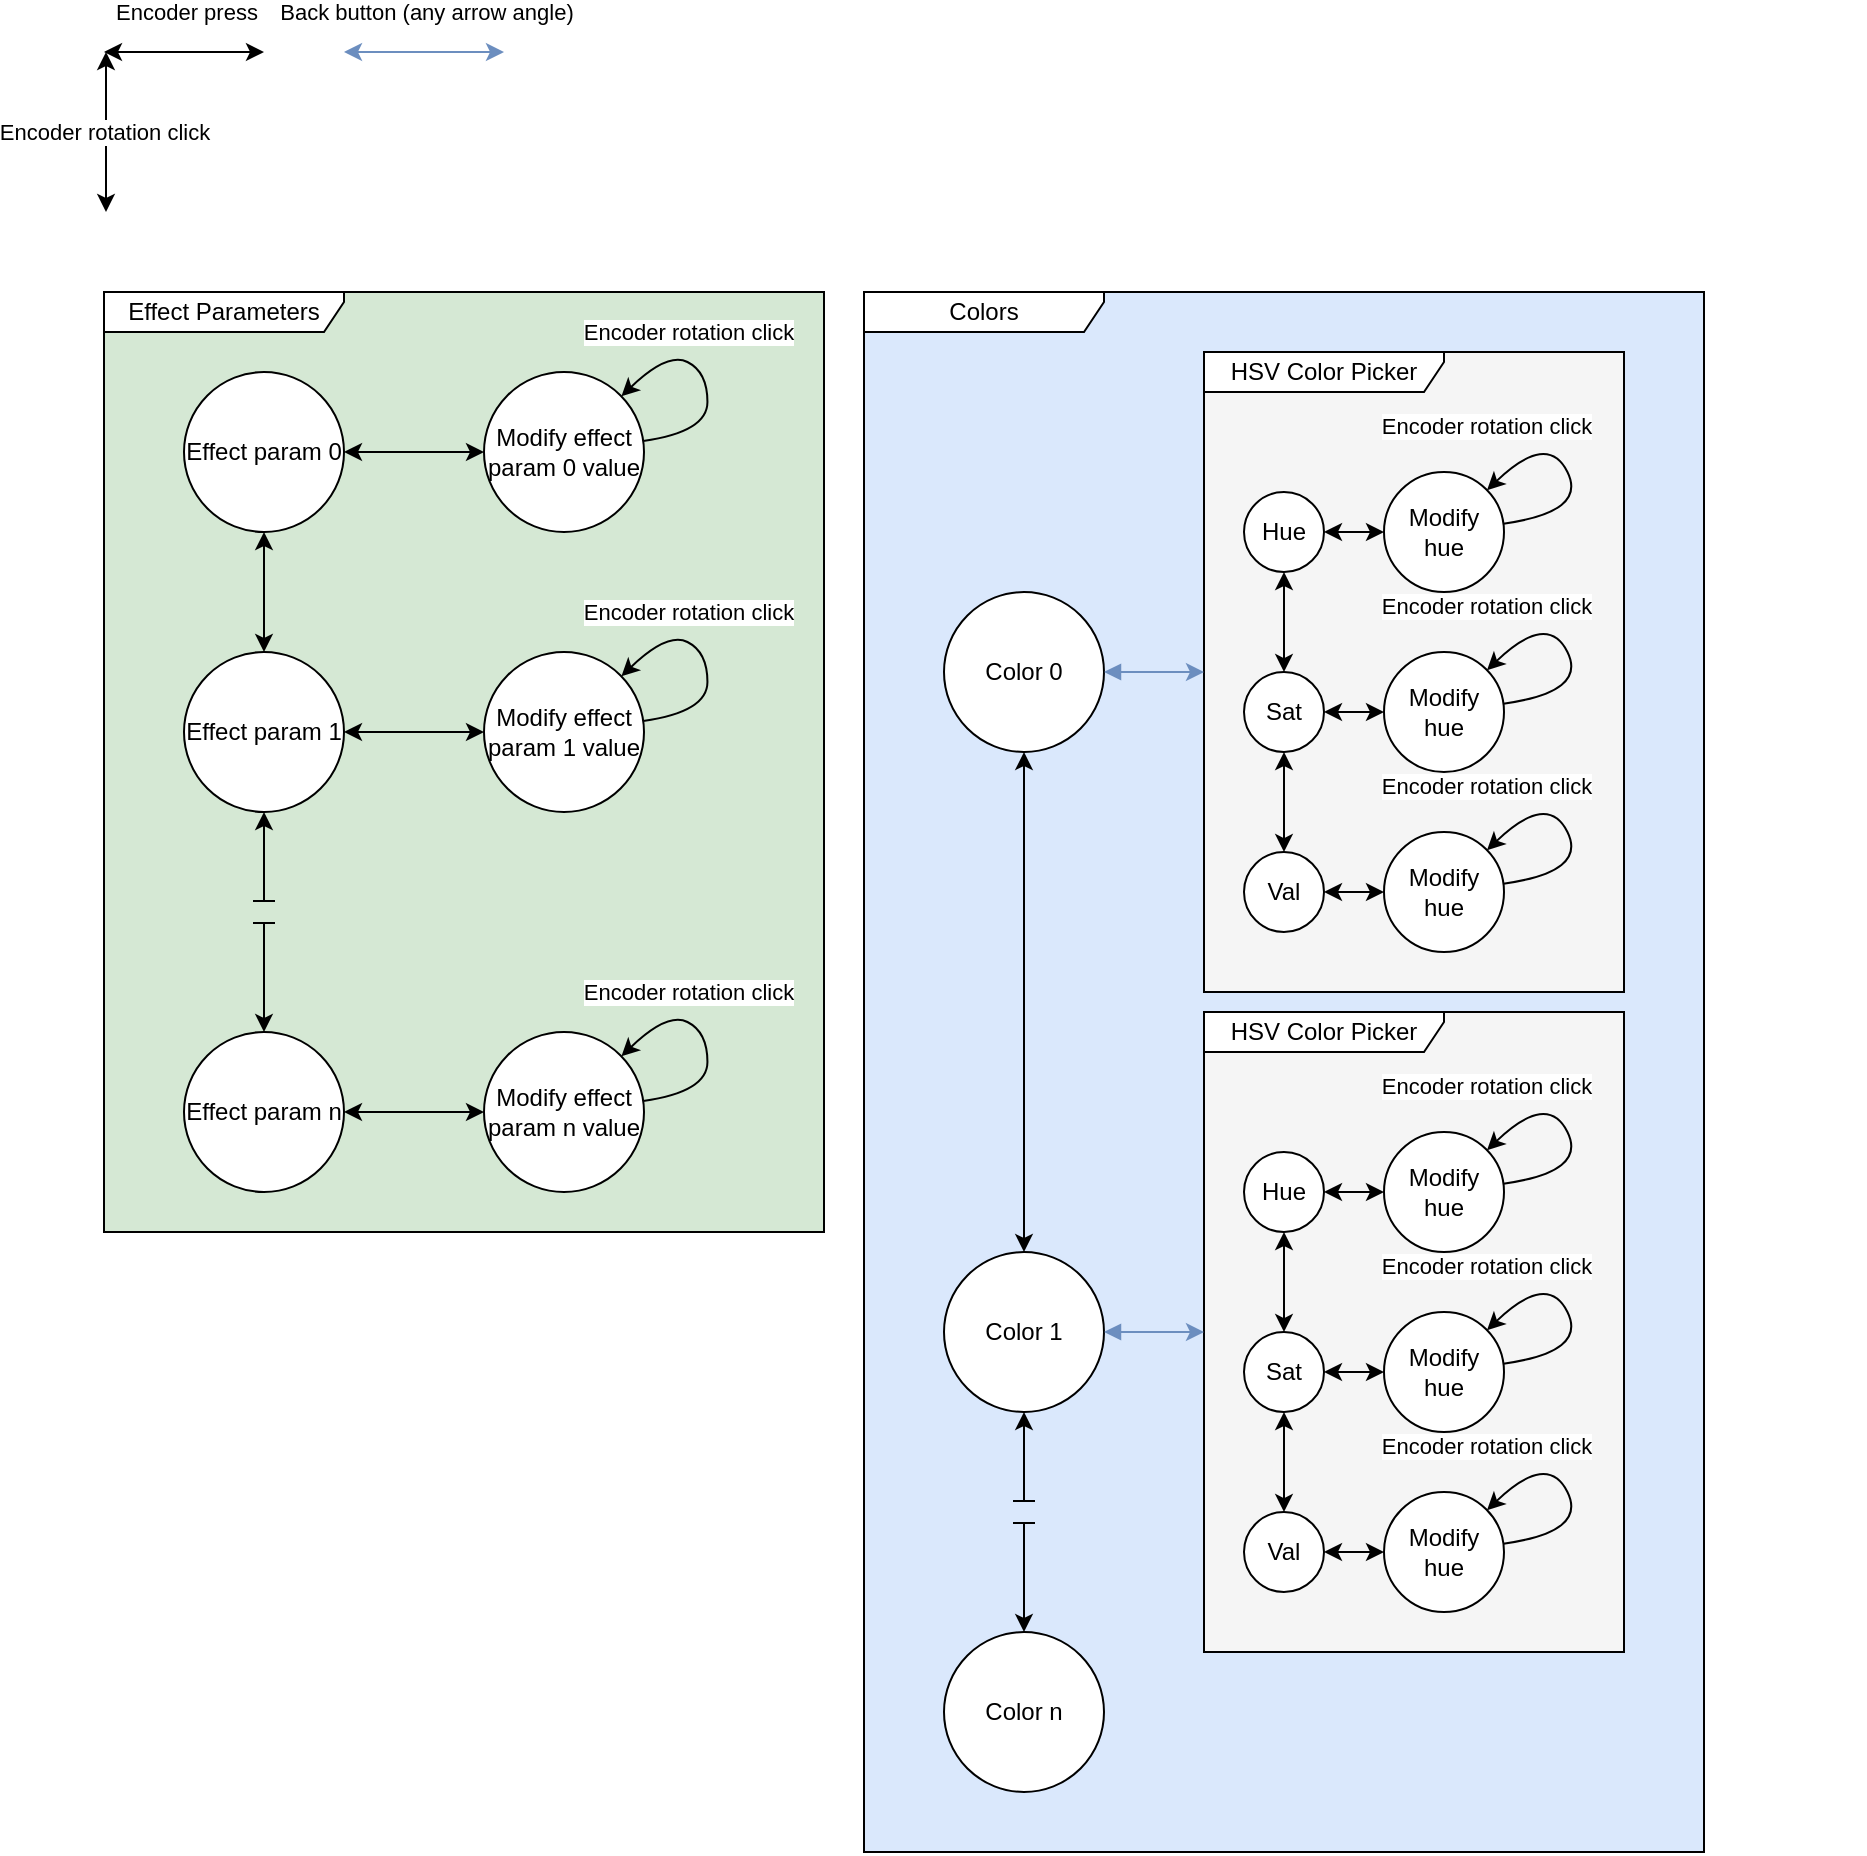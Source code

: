 <mxfile>
    <diagram id="AMTHhipA4SZP9gR7CmpA" name="Page-1">
        <mxGraphModel dx="1213" dy="786" grid="1" gridSize="10" guides="1" tooltips="1" connect="1" arrows="1" fold="1" page="1" pageScale="1" pageWidth="850" pageHeight="1100" math="0" shadow="0">
            <root>
                <mxCell id="0"/>
                <mxCell id="1" parent="0"/>
                <mxCell id="46" value="" style="group" parent="1" vertex="1" connectable="0">
                    <mxGeometry x="80" y="160" width="360" height="470" as="geometry"/>
                </mxCell>
                <mxCell id="38" value="" style="rounded=0;whiteSpace=wrap;html=1;fillColor=#d5e8d4;strokeColor=#82b366;" parent="46" vertex="1">
                    <mxGeometry width="360" height="470" as="geometry"/>
                </mxCell>
                <mxCell id="37" value="Effect Parameters" style="shape=umlFrame;whiteSpace=wrap;html=1;pointerEvents=0;width=120;height=20;" parent="46" vertex="1">
                    <mxGeometry width="360" height="470" as="geometry"/>
                </mxCell>
                <mxCell id="10" value="" style="endArrow=none;html=1;strokeColor=none;" parent="1" edge="1">
                    <mxGeometry width="50" height="50" relative="1" as="geometry">
                        <mxPoint x="120" y="470" as="sourcePoint"/>
                        <mxPoint x="200" y="470" as="targetPoint"/>
                    </mxGeometry>
                </mxCell>
                <mxCell id="8" value="" style="edgeStyle=none;html=1;startArrow=classic;startFill=1;" parent="1" source="4" target="5" edge="1">
                    <mxGeometry relative="1" as="geometry"/>
                </mxCell>
                <mxCell id="25" value="" style="edgeStyle=none;jumpStyle=line;jumpSize=11;html=1;startArrow=classic;startFill=1;" parent="1" source="4" target="17" edge="1">
                    <mxGeometry relative="1" as="geometry"/>
                </mxCell>
                <mxCell id="4" value="Effect param 0" style="ellipse;whiteSpace=wrap;html=1;aspect=fixed;" parent="1" vertex="1">
                    <mxGeometry x="120" y="200" width="80" height="80" as="geometry"/>
                </mxCell>
                <mxCell id="24" value="" style="edgeStyle=none;jumpStyle=line;jumpSize=11;html=1;startArrow=classic;startFill=1;" parent="1" source="5" target="18" edge="1">
                    <mxGeometry relative="1" as="geometry"/>
                </mxCell>
                <mxCell id="5" value="Effect param 1" style="ellipse;whiteSpace=wrap;html=1;aspect=fixed;" parent="1" vertex="1">
                    <mxGeometry x="120" y="340" width="80" height="80" as="geometry"/>
                </mxCell>
                <mxCell id="23" value="" style="edgeStyle=none;jumpStyle=line;jumpSize=11;html=1;startArrow=classic;startFill=1;" parent="1" source="6" target="19" edge="1">
                    <mxGeometry relative="1" as="geometry"/>
                </mxCell>
                <mxCell id="6" value="Effect param n" style="ellipse;whiteSpace=wrap;html=1;aspect=fixed;" parent="1" vertex="1">
                    <mxGeometry x="120" y="530" width="80" height="80" as="geometry"/>
                </mxCell>
                <mxCell id="9" style="edgeStyle=none;html=1;jumpStyle=line;jumpSize=11;startArrow=classic;startFill=1;" parent="1" source="5" target="6" edge="1">
                    <mxGeometry relative="1" as="geometry"/>
                </mxCell>
                <mxCell id="11" value="" style="endArrow=classic;html=1;jumpStyle=line;jumpSize=11;startArrow=classic;startFill=1;" parent="1" edge="1">
                    <mxGeometry width="50" height="50" relative="1" as="geometry">
                        <mxPoint x="81" y="40" as="sourcePoint"/>
                        <mxPoint x="81" y="120" as="targetPoint"/>
                    </mxGeometry>
                </mxCell>
                <mxCell id="12" value="Encoder rotation click" style="edgeLabel;html=1;align=center;verticalAlign=middle;resizable=0;points=[];" parent="11" vertex="1" connectable="0">
                    <mxGeometry x="0.325" y="-1" relative="1" as="geometry">
                        <mxPoint y="-13" as="offset"/>
                    </mxGeometry>
                </mxCell>
                <mxCell id="13" value="" style="endArrow=classic;startArrow=classic;html=1;jumpStyle=line;jumpSize=11;" parent="1" edge="1">
                    <mxGeometry width="50" height="50" relative="1" as="geometry">
                        <mxPoint x="80" y="40" as="sourcePoint"/>
                        <mxPoint x="160" y="40" as="targetPoint"/>
                    </mxGeometry>
                </mxCell>
                <mxCell id="14" value="Encoder press" style="edgeLabel;html=1;align=center;verticalAlign=middle;resizable=0;points=[];" parent="13" vertex="1" connectable="0">
                    <mxGeometry x="-0.343" y="2" relative="1" as="geometry">
                        <mxPoint x="14" y="-18" as="offset"/>
                    </mxGeometry>
                </mxCell>
                <mxCell id="17" value="Modify effect param 0 value" style="ellipse;whiteSpace=wrap;html=1;aspect=fixed;" parent="1" vertex="1">
                    <mxGeometry x="270" y="200" width="80" height="80" as="geometry"/>
                </mxCell>
                <mxCell id="18" value="Modify effect param 1 value" style="ellipse;whiteSpace=wrap;html=1;aspect=fixed;" parent="1" vertex="1">
                    <mxGeometry x="270" y="340" width="80" height="80" as="geometry"/>
                </mxCell>
                <mxCell id="19" value="Modify effect param n value" style="ellipse;whiteSpace=wrap;html=1;aspect=fixed;" parent="1" vertex="1">
                    <mxGeometry x="270" y="530" width="80" height="80" as="geometry"/>
                </mxCell>
                <mxCell id="31" value="" style="curved=1;endArrow=classic;html=1;jumpStyle=line;jumpSize=11;" parent="1" source="17" target="17" edge="1">
                    <mxGeometry width="50" height="50" relative="1" as="geometry">
                        <mxPoint x="351.72" y="240" as="sourcePoint"/>
                        <mxPoint x="340.004" y="211.716" as="targetPoint"/>
                        <Array as="points">
                            <mxPoint x="381.72" y="230"/>
                            <mxPoint x="381.72" y="200"/>
                            <mxPoint x="361.72" y="190"/>
                        </Array>
                    </mxGeometry>
                </mxCell>
                <mxCell id="32" value="Encoder rotation click" style="edgeLabel;html=1;align=center;verticalAlign=middle;resizable=0;points=[];" parent="31" vertex="1" connectable="0">
                    <mxGeometry x="-0.354" y="2" relative="1" as="geometry">
                        <mxPoint x="-8" y="-45" as="offset"/>
                    </mxGeometry>
                </mxCell>
                <mxCell id="33" value="" style="curved=1;endArrow=classic;html=1;jumpStyle=line;jumpSize=11;" parent="1" source="18" target="18" edge="1">
                    <mxGeometry width="50" height="50" relative="1" as="geometry">
                        <mxPoint x="351.72" y="380" as="sourcePoint"/>
                        <mxPoint x="340.004" y="351.716" as="targetPoint"/>
                        <Array as="points">
                            <mxPoint x="381.72" y="370"/>
                            <mxPoint x="381.72" y="340"/>
                            <mxPoint x="361.72" y="330"/>
                        </Array>
                    </mxGeometry>
                </mxCell>
                <mxCell id="34" value="Encoder rotation click" style="edgeLabel;html=1;align=center;verticalAlign=middle;resizable=0;points=[];" parent="33" vertex="1" connectable="0">
                    <mxGeometry x="-0.354" y="2" relative="1" as="geometry">
                        <mxPoint x="-8" y="-45" as="offset"/>
                    </mxGeometry>
                </mxCell>
                <mxCell id="35" value="" style="curved=1;endArrow=classic;html=1;jumpStyle=line;jumpSize=11;" parent="1" source="19" target="19" edge="1">
                    <mxGeometry width="50" height="50" relative="1" as="geometry">
                        <mxPoint x="351.72" y="570" as="sourcePoint"/>
                        <mxPoint x="340.004" y="541.716" as="targetPoint"/>
                        <Array as="points">
                            <mxPoint x="381.72" y="560"/>
                            <mxPoint x="381.72" y="530"/>
                            <mxPoint x="361.72" y="520"/>
                        </Array>
                    </mxGeometry>
                </mxCell>
                <mxCell id="36" value="Encoder rotation click" style="edgeLabel;html=1;align=center;verticalAlign=middle;resizable=0;points=[];" parent="35" vertex="1" connectable="0">
                    <mxGeometry x="-0.354" y="2" relative="1" as="geometry">
                        <mxPoint x="-8" y="-45" as="offset"/>
                    </mxGeometry>
                </mxCell>
                <mxCell id="50" value="" style="group" parent="1" vertex="1" connectable="0">
                    <mxGeometry x="460" y="160" width="500" height="780" as="geometry"/>
                </mxCell>
                <mxCell id="51" value="" style="rounded=0;whiteSpace=wrap;html=1;fillColor=#dae8fc;strokeColor=#6c8ebf;" parent="50" vertex="1">
                    <mxGeometry width="420" height="780" as="geometry"/>
                </mxCell>
                <mxCell id="52" value="Colors" style="shape=umlFrame;whiteSpace=wrap;html=1;pointerEvents=0;width=120;height=20;" parent="50" vertex="1">
                    <mxGeometry width="420" height="780" as="geometry"/>
                </mxCell>
                <mxCell id="60" value="Color n" style="ellipse;whiteSpace=wrap;html=1;aspect=fixed;" parent="50" vertex="1">
                    <mxGeometry x="40" y="670" width="80" height="80" as="geometry"/>
                </mxCell>
                <mxCell id="53" value="" style="endArrow=none;html=1;strokeColor=none;" parent="50" edge="1">
                    <mxGeometry width="50" height="50" relative="1" as="geometry">
                        <mxPoint x="40" y="610" as="sourcePoint"/>
                        <mxPoint x="120" y="610" as="targetPoint"/>
                    </mxGeometry>
                </mxCell>
                <mxCell id="61" style="edgeStyle=none;html=1;jumpStyle=line;jumpSize=11;startArrow=classic;startFill=1;" parent="50" source="58" target="60" edge="1">
                    <mxGeometry relative="1" as="geometry"/>
                </mxCell>
                <mxCell id="58" value="Color 1" style="ellipse;whiteSpace=wrap;html=1;aspect=fixed;" parent="50" vertex="1">
                    <mxGeometry x="40" y="480" width="80" height="80" as="geometry"/>
                </mxCell>
                <mxCell id="54" value="" style="edgeStyle=none;html=1;startArrow=classic;startFill=1;" parent="50" source="56" target="58" edge="1">
                    <mxGeometry relative="1" as="geometry"/>
                </mxCell>
                <mxCell id="56" value="Color 0" style="ellipse;whiteSpace=wrap;html=1;aspect=fixed;" parent="50" vertex="1">
                    <mxGeometry x="40" y="150" width="80" height="80" as="geometry"/>
                </mxCell>
                <mxCell id="117" value="" style="group" parent="50" vertex="1" connectable="0">
                    <mxGeometry x="170" y="70" width="210" height="300" as="geometry"/>
                </mxCell>
                <mxCell id="104" value="" style="rounded=0;whiteSpace=wrap;html=1;fillColor=#f5f5f5;strokeColor=#666666;fontColor=#333333;container=0;" parent="117" vertex="1">
                    <mxGeometry y="-40" width="210" height="320" as="geometry"/>
                </mxCell>
                <mxCell id="105" value="HSV Color Picker" style="shape=umlFrame;whiteSpace=wrap;html=1;pointerEvents=0;width=120;height=20;container=0;" parent="117" vertex="1">
                    <mxGeometry y="-40" width="210" height="320" as="geometry"/>
                </mxCell>
                <mxCell id="115" value="" style="edgeStyle=none;html=1;startArrow=classic;startFill=1;" parent="117" edge="1">
                    <mxGeometry relative="1" as="geometry">
                        <mxPoint x="46.667" y="96.0" as="targetPoint"/>
                    </mxGeometry>
                </mxCell>
                <mxCell id="121" value="Modify hue" style="ellipse;whiteSpace=wrap;html=1;aspect=fixed;" vertex="1" parent="117">
                    <mxGeometry x="90" y="20" width="60" height="60" as="geometry"/>
                </mxCell>
                <mxCell id="122" value="" style="curved=1;endArrow=classic;html=1;jumpStyle=line;jumpSize=11;" edge="1" parent="117" source="121" target="121">
                    <mxGeometry width="50" height="50" relative="1" as="geometry">
                        <mxPoint x="161.72" y="50" as="sourcePoint"/>
                        <mxPoint x="150.004" y="21.716" as="targetPoint"/>
                        <Array as="points">
                            <mxPoint x="191.72" y="40"/>
                            <mxPoint x="171.72"/>
                        </Array>
                    </mxGeometry>
                </mxCell>
                <mxCell id="123" value="Encoder rotation click" style="edgeLabel;html=1;align=center;verticalAlign=middle;resizable=0;points=[];" vertex="1" connectable="0" parent="122">
                    <mxGeometry x="-0.354" y="2" relative="1" as="geometry">
                        <mxPoint x="-50" y="-41" as="offset"/>
                    </mxGeometry>
                </mxCell>
                <mxCell id="125" value="Modify hue" style="ellipse;whiteSpace=wrap;html=1;aspect=fixed;" vertex="1" parent="117">
                    <mxGeometry x="90" y="110" width="60" height="60" as="geometry"/>
                </mxCell>
                <mxCell id="126" value="" style="curved=1;endArrow=classic;html=1;jumpStyle=line;jumpSize=11;" edge="1" parent="117" source="125" target="125">
                    <mxGeometry width="50" height="50" relative="1" as="geometry">
                        <mxPoint x="161.72" y="140" as="sourcePoint"/>
                        <mxPoint x="150.004" y="111.716" as="targetPoint"/>
                        <Array as="points">
                            <mxPoint x="191.72" y="130"/>
                            <mxPoint x="171.72" y="90"/>
                        </Array>
                    </mxGeometry>
                </mxCell>
                <mxCell id="127" value="Encoder rotation click" style="edgeLabel;html=1;align=center;verticalAlign=middle;resizable=0;points=[];" vertex="1" connectable="0" parent="126">
                    <mxGeometry x="-0.354" y="2" relative="1" as="geometry">
                        <mxPoint x="-50" y="-41" as="offset"/>
                    </mxGeometry>
                </mxCell>
                <mxCell id="128" value="Modify hue" style="ellipse;whiteSpace=wrap;html=1;aspect=fixed;" vertex="1" parent="117">
                    <mxGeometry x="90" y="200" width="60" height="60" as="geometry"/>
                </mxCell>
                <mxCell id="129" value="" style="curved=1;endArrow=classic;html=1;jumpStyle=line;jumpSize=11;" edge="1" parent="117" source="128" target="128">
                    <mxGeometry width="50" height="50" relative="1" as="geometry">
                        <mxPoint x="161.72" y="230" as="sourcePoint"/>
                        <mxPoint x="150.004" y="201.716" as="targetPoint"/>
                        <Array as="points">
                            <mxPoint x="191.72" y="220"/>
                            <mxPoint x="171.72" y="180"/>
                        </Array>
                    </mxGeometry>
                </mxCell>
                <mxCell id="130" value="Encoder rotation click" style="edgeLabel;html=1;align=center;verticalAlign=middle;resizable=0;points=[];" vertex="1" connectable="0" parent="129">
                    <mxGeometry x="-0.354" y="2" relative="1" as="geometry">
                        <mxPoint x="-50" y="-41" as="offset"/>
                    </mxGeometry>
                </mxCell>
                <mxCell id="72" value="Val" style="ellipse;whiteSpace=wrap;html=1;aspect=fixed;" parent="117" vertex="1">
                    <mxGeometry x="20" y="210.003" width="40" height="40" as="geometry"/>
                </mxCell>
                <mxCell id="132" style="edgeStyle=none;html=1;startArrow=classic;startFill=1;" edge="1" parent="117" source="72" target="128">
                    <mxGeometry relative="1" as="geometry"/>
                </mxCell>
                <mxCell id="71" value="Sat" style="ellipse;whiteSpace=wrap;html=1;aspect=fixed;" parent="117" vertex="1">
                    <mxGeometry x="20" y="120.003" width="40" height="40" as="geometry"/>
                </mxCell>
                <mxCell id="99" style="edgeStyle=none;shape=connector;rounded=1;html=1;strokeColor=default;align=center;verticalAlign=middle;fontFamily=Helvetica;fontSize=11;fontColor=default;labelBackgroundColor=default;startArrow=classic;startFill=1;endArrow=classic;" parent="117" source="71" target="72" edge="1">
                    <mxGeometry relative="1" as="geometry"/>
                </mxCell>
                <mxCell id="131" style="edgeStyle=none;html=1;startArrow=classic;startFill=1;" edge="1" parent="117" source="71" target="125">
                    <mxGeometry relative="1" as="geometry"/>
                </mxCell>
                <mxCell id="98" style="edgeStyle=none;shape=connector;rounded=1;html=1;strokeColor=default;align=center;verticalAlign=middle;fontFamily=Helvetica;fontSize=11;fontColor=default;labelBackgroundColor=default;startArrow=classic;startFill=1;endArrow=classic;" parent="50" source="71" target="62" edge="1">
                    <mxGeometry relative="1" as="geometry"/>
                </mxCell>
                <mxCell id="124" value="" style="edgeStyle=none;html=1;startArrow=classic;startFill=1;" edge="1" parent="50" source="62" target="121">
                    <mxGeometry relative="1" as="geometry"/>
                </mxCell>
                <mxCell id="62" value="Hue" style="ellipse;whiteSpace=wrap;html=1;aspect=fixed;" parent="50" vertex="1">
                    <mxGeometry x="190" y="100.002" width="40" height="40" as="geometry"/>
                </mxCell>
                <mxCell id="120" style="edgeStyle=none;html=1;entryX=0;entryY=0.5;entryDx=0;entryDy=0;startArrow=block;startFill=1;fillColor=#dae8fc;strokeColor=#6c8ebf;" edge="1" parent="50" source="56" target="104">
                    <mxGeometry relative="1" as="geometry"/>
                </mxCell>
                <mxCell id="134" value="" style="group" vertex="1" connectable="0" parent="50">
                    <mxGeometry x="170" y="400" width="210" height="300" as="geometry"/>
                </mxCell>
                <mxCell id="135" value="" style="rounded=0;whiteSpace=wrap;html=1;fillColor=#f5f5f5;strokeColor=#666666;fontColor=#333333;container=0;" vertex="1" parent="134">
                    <mxGeometry y="-40" width="210" height="320" as="geometry"/>
                </mxCell>
                <mxCell id="136" value="HSV Color Picker" style="shape=umlFrame;whiteSpace=wrap;html=1;pointerEvents=0;width=120;height=20;container=0;" vertex="1" parent="134">
                    <mxGeometry y="-40" width="210" height="320" as="geometry"/>
                </mxCell>
                <mxCell id="137" value="" style="edgeStyle=none;html=1;startArrow=classic;startFill=1;" edge="1" parent="134">
                    <mxGeometry relative="1" as="geometry">
                        <mxPoint x="46.667" y="96.0" as="targetPoint"/>
                    </mxGeometry>
                </mxCell>
                <mxCell id="138" value="Modify hue" style="ellipse;whiteSpace=wrap;html=1;aspect=fixed;" vertex="1" parent="134">
                    <mxGeometry x="90" y="20" width="60" height="60" as="geometry"/>
                </mxCell>
                <mxCell id="139" value="" style="curved=1;endArrow=classic;html=1;jumpStyle=line;jumpSize=11;" edge="1" parent="134" source="138" target="138">
                    <mxGeometry width="50" height="50" relative="1" as="geometry">
                        <mxPoint x="161.72" y="50" as="sourcePoint"/>
                        <mxPoint x="150.004" y="21.716" as="targetPoint"/>
                        <Array as="points">
                            <mxPoint x="191.72" y="40"/>
                            <mxPoint x="171.72"/>
                        </Array>
                    </mxGeometry>
                </mxCell>
                <mxCell id="140" value="Encoder rotation click" style="edgeLabel;html=1;align=center;verticalAlign=middle;resizable=0;points=[];" vertex="1" connectable="0" parent="139">
                    <mxGeometry x="-0.354" y="2" relative="1" as="geometry">
                        <mxPoint x="-50" y="-41" as="offset"/>
                    </mxGeometry>
                </mxCell>
                <mxCell id="141" value="Modify hue" style="ellipse;whiteSpace=wrap;html=1;aspect=fixed;" vertex="1" parent="134">
                    <mxGeometry x="90" y="110" width="60" height="60" as="geometry"/>
                </mxCell>
                <mxCell id="142" value="" style="curved=1;endArrow=classic;html=1;jumpStyle=line;jumpSize=11;" edge="1" parent="134" source="141" target="141">
                    <mxGeometry width="50" height="50" relative="1" as="geometry">
                        <mxPoint x="161.72" y="140" as="sourcePoint"/>
                        <mxPoint x="150.004" y="111.716" as="targetPoint"/>
                        <Array as="points">
                            <mxPoint x="191.72" y="130"/>
                            <mxPoint x="171.72" y="90"/>
                        </Array>
                    </mxGeometry>
                </mxCell>
                <mxCell id="143" value="Encoder rotation click" style="edgeLabel;html=1;align=center;verticalAlign=middle;resizable=0;points=[];" vertex="1" connectable="0" parent="142">
                    <mxGeometry x="-0.354" y="2" relative="1" as="geometry">
                        <mxPoint x="-50" y="-41" as="offset"/>
                    </mxGeometry>
                </mxCell>
                <mxCell id="144" value="Modify hue" style="ellipse;whiteSpace=wrap;html=1;aspect=fixed;" vertex="1" parent="134">
                    <mxGeometry x="90" y="200" width="60" height="60" as="geometry"/>
                </mxCell>
                <mxCell id="145" value="" style="curved=1;endArrow=classic;html=1;jumpStyle=line;jumpSize=11;" edge="1" parent="134" source="144" target="144">
                    <mxGeometry width="50" height="50" relative="1" as="geometry">
                        <mxPoint x="161.72" y="230" as="sourcePoint"/>
                        <mxPoint x="150.004" y="201.716" as="targetPoint"/>
                        <Array as="points">
                            <mxPoint x="191.72" y="220"/>
                            <mxPoint x="171.72" y="180"/>
                        </Array>
                    </mxGeometry>
                </mxCell>
                <mxCell id="146" value="Encoder rotation click" style="edgeLabel;html=1;align=center;verticalAlign=middle;resizable=0;points=[];" vertex="1" connectable="0" parent="145">
                    <mxGeometry x="-0.354" y="2" relative="1" as="geometry">
                        <mxPoint x="-50" y="-41" as="offset"/>
                    </mxGeometry>
                </mxCell>
                <mxCell id="147" value="Val" style="ellipse;whiteSpace=wrap;html=1;aspect=fixed;" vertex="1" parent="134">
                    <mxGeometry x="20" y="210.003" width="40" height="40" as="geometry"/>
                </mxCell>
                <mxCell id="148" style="edgeStyle=none;html=1;startArrow=classic;startFill=1;" edge="1" parent="134" source="147" target="144">
                    <mxGeometry relative="1" as="geometry"/>
                </mxCell>
                <mxCell id="149" value="Sat" style="ellipse;whiteSpace=wrap;html=1;aspect=fixed;" vertex="1" parent="134">
                    <mxGeometry x="20" y="120.003" width="40" height="40" as="geometry"/>
                </mxCell>
                <mxCell id="150" style="edgeStyle=none;shape=connector;rounded=1;html=1;strokeColor=default;align=center;verticalAlign=middle;fontFamily=Helvetica;fontSize=11;fontColor=default;labelBackgroundColor=default;startArrow=classic;startFill=1;endArrow=classic;" edge="1" parent="134" source="149" target="147">
                    <mxGeometry relative="1" as="geometry"/>
                </mxCell>
                <mxCell id="151" style="edgeStyle=none;html=1;startArrow=classic;startFill=1;" edge="1" parent="134" source="149" target="141">
                    <mxGeometry relative="1" as="geometry"/>
                </mxCell>
                <mxCell id="152" style="edgeStyle=none;shape=connector;rounded=1;html=1;strokeColor=default;align=center;verticalAlign=middle;fontFamily=Helvetica;fontSize=11;fontColor=default;labelBackgroundColor=default;startArrow=classic;startFill=1;endArrow=classic;" edge="1" parent="50" source="149" target="154">
                    <mxGeometry relative="1" as="geometry"/>
                </mxCell>
                <mxCell id="153" value="" style="edgeStyle=none;html=1;startArrow=classic;startFill=1;" edge="1" parent="50" source="154" target="138">
                    <mxGeometry relative="1" as="geometry"/>
                </mxCell>
                <mxCell id="154" value="Hue" style="ellipse;whiteSpace=wrap;html=1;aspect=fixed;" vertex="1" parent="50">
                    <mxGeometry x="190" y="430.002" width="40" height="40" as="geometry"/>
                </mxCell>
                <mxCell id="155" style="edgeStyle=none;html=1;entryX=0;entryY=0.5;entryDx=0;entryDy=0;startArrow=block;startFill=1;fillColor=#dae8fc;strokeColor=#6c8ebf;" edge="1" parent="50" source="58" target="135">
                    <mxGeometry relative="1" as="geometry">
                        <mxPoint x="130" y="200" as="sourcePoint"/>
                        <mxPoint x="180" y="200" as="targetPoint"/>
                    </mxGeometry>
                </mxCell>
                <mxCell id="100" value="" style="endArrow=classic;startArrow=classic;html=1;jumpStyle=line;jumpSize=11;fillColor=#dae8fc;strokeColor=#6c8ebf;" parent="1" edge="1">
                    <mxGeometry width="50" height="50" relative="1" as="geometry">
                        <mxPoint x="200" y="40" as="sourcePoint"/>
                        <mxPoint x="280" y="40" as="targetPoint"/>
                    </mxGeometry>
                </mxCell>
                <mxCell id="101" value="Back button (any arrow angle)" style="edgeLabel;html=1;align=center;verticalAlign=middle;resizable=0;points=[];" parent="100" vertex="1" connectable="0">
                    <mxGeometry x="-0.343" y="2" relative="1" as="geometry">
                        <mxPoint x="14" y="-18" as="offset"/>
                    </mxGeometry>
                </mxCell>
            </root>
        </mxGraphModel>
    </diagram>
</mxfile>